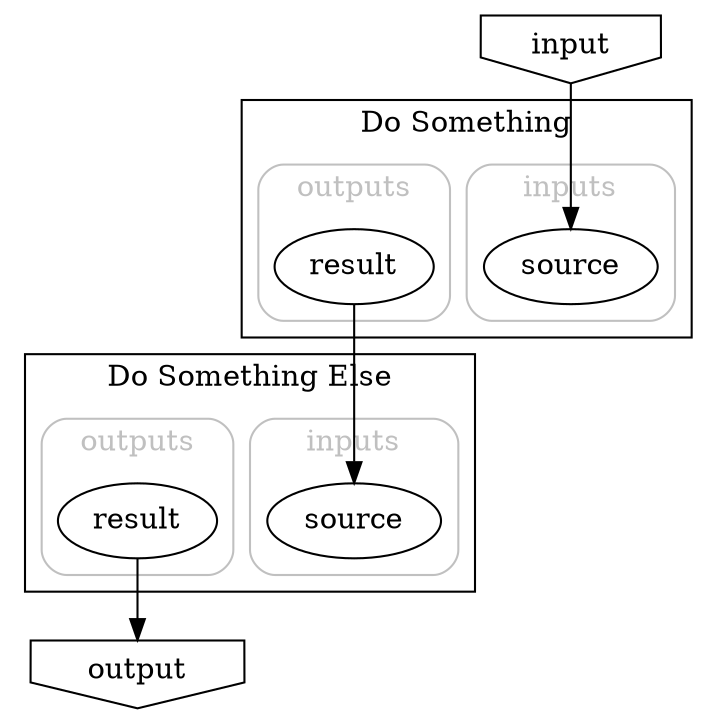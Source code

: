 digraph pg_graph {

"input" [label="input"; shape=invhouse]

subgraph "cluster_3" {
  label = "Do Something"
  subgraph "clustersub_3i" {
    label = "inputs"
    fontcolor = "gray"
    style = "rounded"
    color = "gray"
    "source_3" [label="source"]
  }
  subgraph "clustersub_3o" {
    label = "outputs"
    fontcolor = "gray"
    style = "rounded"
    color = "gray"
    "result_3" [label="result"]
  }
}

subgraph "cluster_4" {
  label = "Do Something Else"
  subgraph "clustersub_4i" {
    label = "inputs"
    fontcolor = "gray"
    style = "rounded"
    color = "gray"
    "source_4" [label="source"]
  }
  subgraph "clustersub_4o" {
    label = "outputs"
    fontcolor = "gray"
    style = "rounded"
    color = "gray"
    "result_4" [label="result"]
  }
}

"output" [label="output"; shape=invhouse]

"input" -> "source_3"
"result_3" -> "source_4"
"result_4" -> "output"

}
